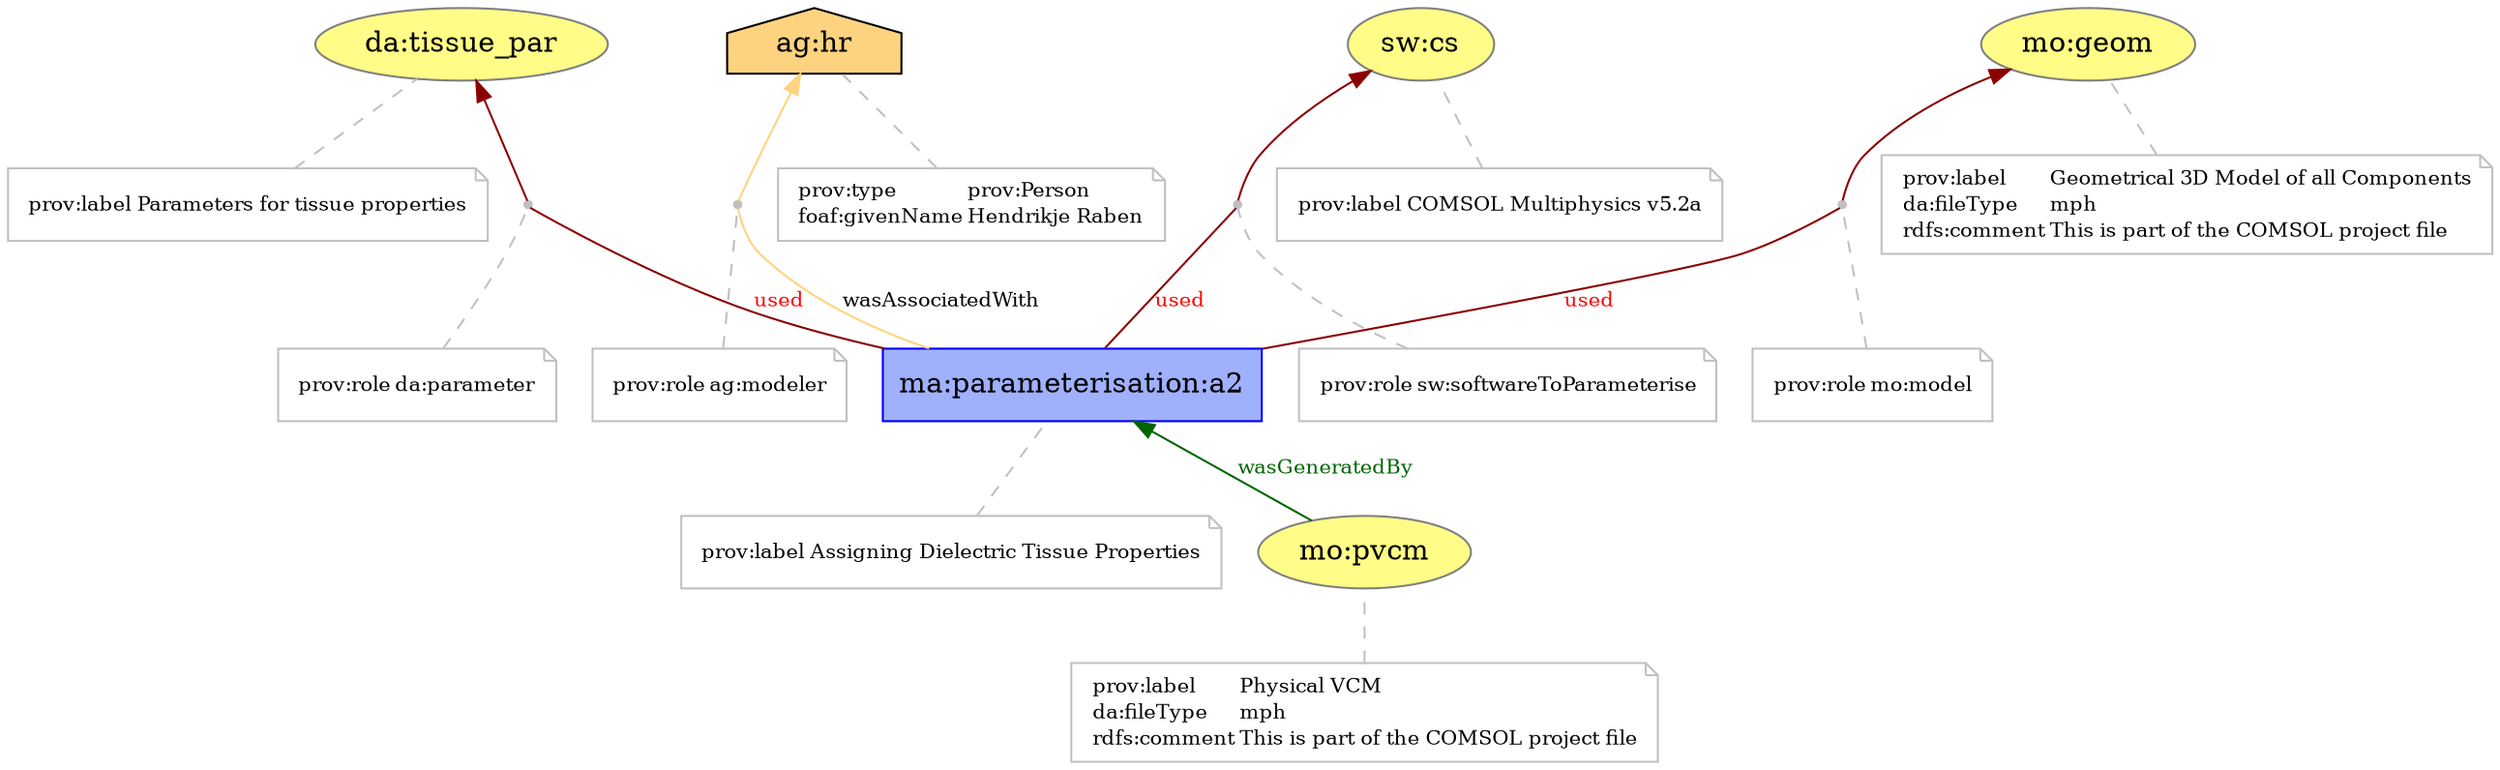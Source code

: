 digraph G {
charset="utf-8";
rankdir=BT;
n1 [URL="http://provenance.elaine.uni-rostock.de/datissue_par", color="#808080", fillcolor="#FFFC87", label="da:tissue_par", shape=oval, style=filled];
ann1 [color=gray, fontcolor=black, fontsize=10, label=<<TABLE cellpadding="0" border="0">
    <TR>
        <TD align="left" href="http://www.w3.org/ns/prov#label">prov:label</TD>
        <TD align="left">Parameters for tissue properties</TD>
    </TR>
    </TABLE>>, shape=note];
ann1 -> n1  [arrowhead=none, color=gray, style=dashed];
n2 [URL="http://provenance.elaine.uni-rostock.de/swcs", color="#808080", fillcolor="#FFFC87", label="sw:cs", shape=oval, style=filled];
ann2 [color=gray, fontcolor=black, fontsize=10, label=<<TABLE cellpadding="0" border="0">
    <TR>
        <TD align="left" href="http://www.w3.org/ns/prov#label">prov:label</TD>
        <TD align="left">COMSOL Multiphysics v5.2a</TD>
    </TR>
    </TABLE>>, shape=note];
ann2 -> n2  [arrowhead=none, color=gray, style=dashed];
n3 [URL="http://provenance.elaine.uni-rostock.de/maparameterisation:a2", color="#0000FF", fillcolor="#9FB1FC", label="ma:parameterisation:a2", shape=box, style=filled];
ann3 [color=gray, fontcolor=black, fontsize=10, label=<<TABLE cellpadding="0" border="0">
    <TR>
        <TD align="left" href="http://www.w3.org/ns/prov#label">prov:label</TD>
        <TD align="left">Assigning Dielectric Tissue Properties</TD>
    </TR>
    </TABLE>>, shape=note];
ann3 -> n3  [arrowhead=none, color=gray, style=dashed];
n4 [URL="http://provenance.elaine.uni-rostock.de/aghr", fillcolor="#FED37F", label="ag:hr", shape=house, style=filled];
ann4 [color=gray, fontcolor=black, fontsize=10, label=<<TABLE cellpadding="0" border="0">
    <TR>
        <TD align="left" href="http://www.w3.org/ns/prov#type">prov:type</TD>
        <TD align="left" href="http://www.w3.org/ns/prov#Person">prov:Person</TD>
    </TR>
    <TR>
        <TD align="left" href="http://xmlns.com/foaf/spec/#givenName">foaf:givenName</TD>
        <TD align="left">Hendrikje Raben</TD>
    </TR>
    </TABLE>>, shape=note];
ann4 -> n4  [arrowhead=none, color=gray, style=dashed];
n5 [URL="http://provenance.elaine.uni-rostock.de/mopvcm", color="#808080", fillcolor="#FFFC87", label="mo:pvcm", shape=oval, style=filled];
ann5 [color=gray, fontcolor=black, fontsize=10, label=<<TABLE cellpadding="0" border="0">
    <TR>
        <TD align="left" href="http://www.w3.org/ns/prov#label">prov:label</TD>
        <TD align="left">Physical VCM</TD>
    </TR>
    <TR>
        <TD align="left" href="http://provenance.elaine.uni-rostock.de/dafileType">da:fileType</TD>
        <TD align="left">mph</TD>
    </TR>
    <TR>
        <TD align="left" href="http://www.w3.org/2000/01/rdf-schema#comment">rdfs:comment</TD>
        <TD align="left">This is part of the COMSOL project file</TD>
    </TR>
    </TABLE>>, shape=note];
ann5 -> n5  [arrowhead=none, color=gray, style=dashed];
n6 [URL="http://provenance.elaine.uni-rostock.de/mogeom", color="#808080", fillcolor="#FFFC87", label="mo:geom", shape=oval, style=filled];
ann6 [color=gray, fontcolor=black, fontsize=10, label=<<TABLE cellpadding="0" border="0">
    <TR>
        <TD align="left" href="http://www.w3.org/ns/prov#label">prov:label</TD>
        <TD align="left">Geometrical 3D Model of all Components</TD>
    </TR>
    <TR>
        <TD align="left" href="http://provenance.elaine.uni-rostock.de/dafileType">da:fileType</TD>
        <TD align="left">mph</TD>
    </TR>
    <TR>
        <TD align="left" href="http://www.w3.org/2000/01/rdf-schema#comment">rdfs:comment</TD>
        <TD align="left">This is part of the COMSOL project file</TD>
    </TR>
    </TABLE>>, shape=note];
ann6 -> n6  [arrowhead=none, color=gray, style=dashed];
n5 -> n3  [color=darkgreen, fontcolor=darkgreen, fontsize="10.0", label=wasGeneratedBy];
b1 [color=gray, label="", shape=point];
n3 -> b1  [arrowhead=none, color="#FED37F", fontsize="10.0", label=wasAssociatedWith];
b1 -> n4  [color="#FED37F", fontsize="10.0"];
ann7 [color=gray, fontcolor=black, fontsize=10, label=<<TABLE cellpadding="0" border="0">
    <TR>
        <TD align="left" href="http://www.w3.org/ns/prov#role">prov:role</TD>
        <TD align="left" href="http://provenance.elaine.uni-rostock.de/agmodeler">ag:modeler</TD>
    </TR>
    </TABLE>>, shape=note];
ann7 -> b1  [arrowhead=none, color=gray, style=dashed];
b2 [color=gray, label="", shape=point];
n3 -> b2  [arrowhead=none, color=red4, fontcolor=red, fontsize="10.0", label=used];
b2 -> n1  [color=red4, fontcolor=red, fontsize="10.0"];
ann8 [color=gray, fontcolor=black, fontsize=10, label=<<TABLE cellpadding="0" border="0">
    <TR>
        <TD align="left" href="http://www.w3.org/ns/prov#role">prov:role</TD>
        <TD align="left" href="http://provenance.elaine.uni-rostock.de/daparameter">da:parameter</TD>
    </TR>
    </TABLE>>, shape=note];
ann8 -> b2  [arrowhead=none, color=gray, style=dashed];
b3 [color=gray, label="", shape=point];
n3 -> b3  [arrowhead=none, color=red4, fontcolor=red, fontsize="10.0", label=used];
b3 -> n2  [color=red4, fontcolor=red, fontsize="10.0"];
ann9 [color=gray, fontcolor=black, fontsize=10, label=<<TABLE cellpadding="0" border="0">
    <TR>
        <TD align="left" href="http://www.w3.org/ns/prov#role">prov:role</TD>
        <TD align="left" href="http://provenance.elaine.uni-rostock.de/swsoftwareToParameterise">sw:softwareToParameterise</TD>
    </TR>
    </TABLE>>, shape=note];
ann9 -> b3  [arrowhead=none, color=gray, style=dashed];
b4 [color=gray, label="", shape=point];
n3 -> b4  [arrowhead=none, color=red4, fontcolor=red, fontsize="10.0", label=used];
b4 -> n6  [color=red4, fontcolor=red, fontsize="10.0"];
ann10 [color=gray, fontcolor=black, fontsize=10, label=<<TABLE cellpadding="0" border="0">
    <TR>
        <TD align="left" href="http://www.w3.org/ns/prov#role">prov:role</TD>
        <TD align="left" href="http://provenance.elaine.uni-rostock.de/momodel">mo:model</TD>
    </TR>
    </TABLE>>, shape=note];
ann10 -> b4  [arrowhead=none, color=gray, style=dashed];
}
